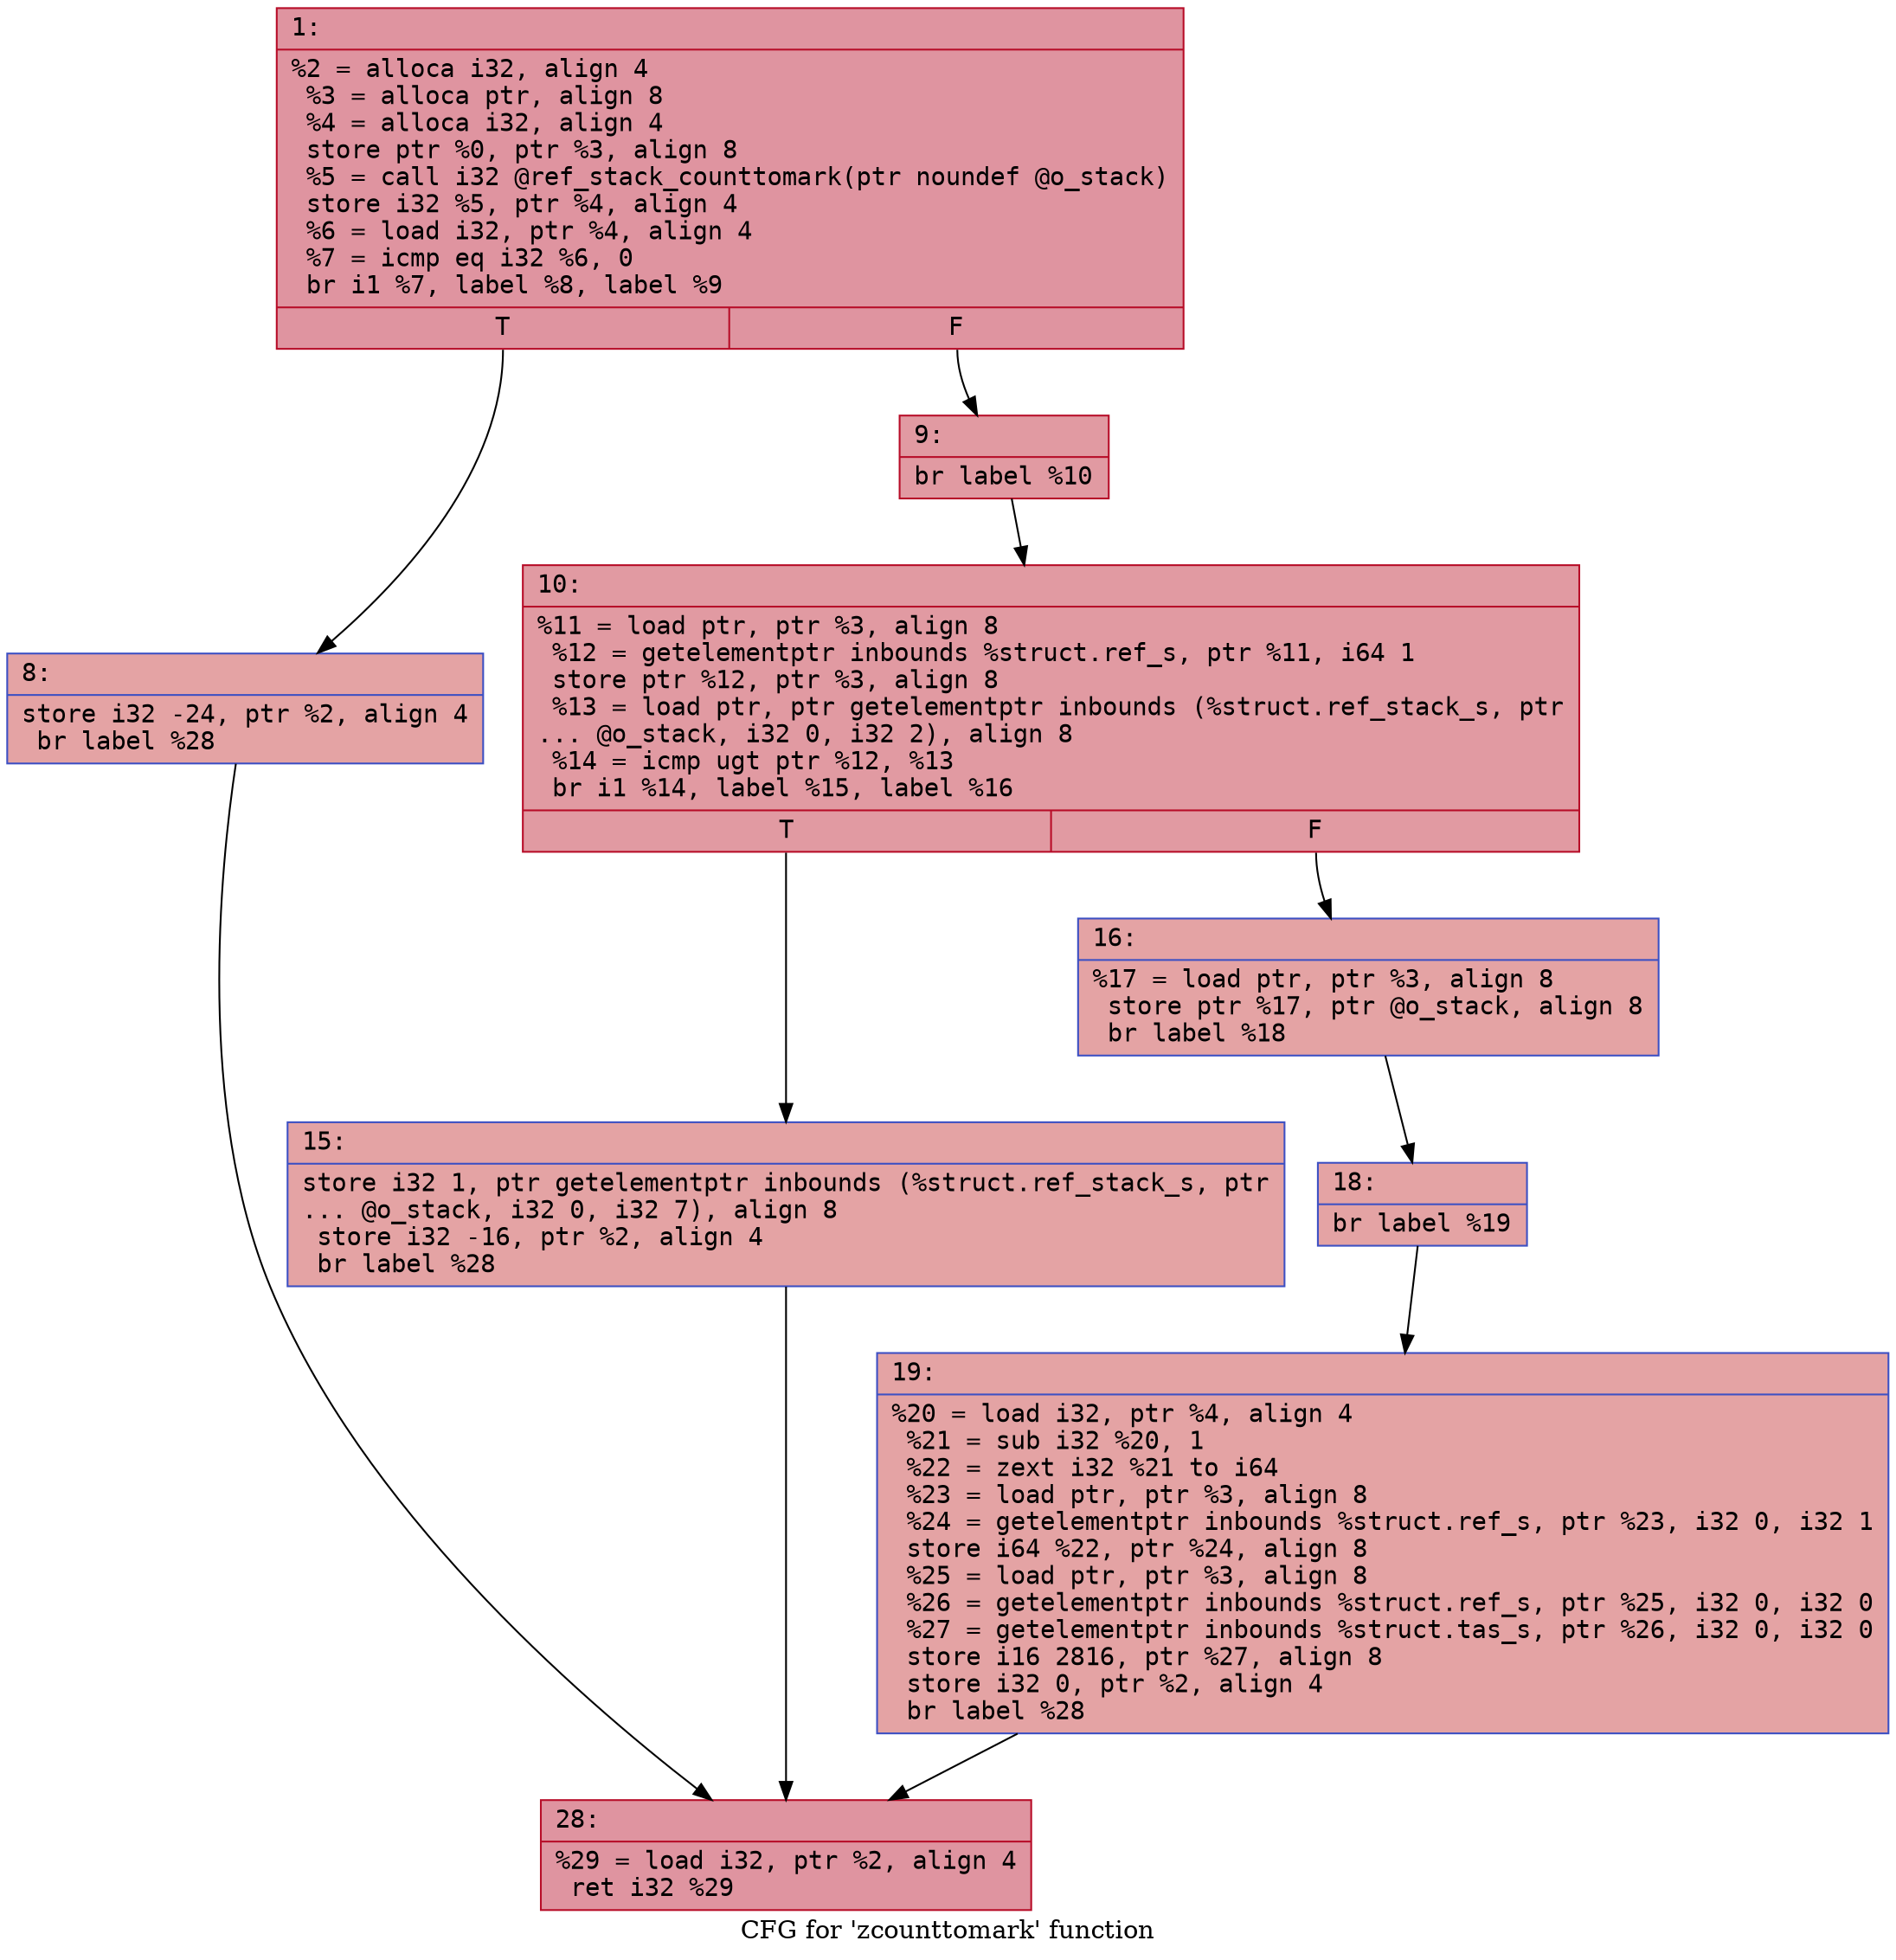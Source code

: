 digraph "CFG for 'zcounttomark' function" {
	label="CFG for 'zcounttomark' function";

	Node0x600003b90190 [shape=record,color="#b70d28ff", style=filled, fillcolor="#b70d2870" fontname="Courier",label="{1:\l|  %2 = alloca i32, align 4\l  %3 = alloca ptr, align 8\l  %4 = alloca i32, align 4\l  store ptr %0, ptr %3, align 8\l  %5 = call i32 @ref_stack_counttomark(ptr noundef @o_stack)\l  store i32 %5, ptr %4, align 4\l  %6 = load i32, ptr %4, align 4\l  %7 = icmp eq i32 %6, 0\l  br i1 %7, label %8, label %9\l|{<s0>T|<s1>F}}"];
	Node0x600003b90190:s0 -> Node0x600003b901e0[tooltip="1 -> 8\nProbability 37.50%" ];
	Node0x600003b90190:s1 -> Node0x600003b90230[tooltip="1 -> 9\nProbability 62.50%" ];
	Node0x600003b901e0 [shape=record,color="#3d50c3ff", style=filled, fillcolor="#c32e3170" fontname="Courier",label="{8:\l|  store i32 -24, ptr %2, align 4\l  br label %28\l}"];
	Node0x600003b901e0 -> Node0x600003b90410[tooltip="8 -> 28\nProbability 100.00%" ];
	Node0x600003b90230 [shape=record,color="#b70d28ff", style=filled, fillcolor="#bb1b2c70" fontname="Courier",label="{9:\l|  br label %10\l}"];
	Node0x600003b90230 -> Node0x600003b90280[tooltip="9 -> 10\nProbability 100.00%" ];
	Node0x600003b90280 [shape=record,color="#b70d28ff", style=filled, fillcolor="#bb1b2c70" fontname="Courier",label="{10:\l|  %11 = load ptr, ptr %3, align 8\l  %12 = getelementptr inbounds %struct.ref_s, ptr %11, i64 1\l  store ptr %12, ptr %3, align 8\l  %13 = load ptr, ptr getelementptr inbounds (%struct.ref_stack_s, ptr\l... @o_stack, i32 0, i32 2), align 8\l  %14 = icmp ugt ptr %12, %13\l  br i1 %14, label %15, label %16\l|{<s0>T|<s1>F}}"];
	Node0x600003b90280:s0 -> Node0x600003b902d0[tooltip="10 -> 15\nProbability 50.00%" ];
	Node0x600003b90280:s1 -> Node0x600003b90320[tooltip="10 -> 16\nProbability 50.00%" ];
	Node0x600003b902d0 [shape=record,color="#3d50c3ff", style=filled, fillcolor="#c32e3170" fontname="Courier",label="{15:\l|  store i32 1, ptr getelementptr inbounds (%struct.ref_stack_s, ptr\l... @o_stack, i32 0, i32 7), align 8\l  store i32 -16, ptr %2, align 4\l  br label %28\l}"];
	Node0x600003b902d0 -> Node0x600003b90410[tooltip="15 -> 28\nProbability 100.00%" ];
	Node0x600003b90320 [shape=record,color="#3d50c3ff", style=filled, fillcolor="#c32e3170" fontname="Courier",label="{16:\l|  %17 = load ptr, ptr %3, align 8\l  store ptr %17, ptr @o_stack, align 8\l  br label %18\l}"];
	Node0x600003b90320 -> Node0x600003b90370[tooltip="16 -> 18\nProbability 100.00%" ];
	Node0x600003b90370 [shape=record,color="#3d50c3ff", style=filled, fillcolor="#c32e3170" fontname="Courier",label="{18:\l|  br label %19\l}"];
	Node0x600003b90370 -> Node0x600003b903c0[tooltip="18 -> 19\nProbability 100.00%" ];
	Node0x600003b903c0 [shape=record,color="#3d50c3ff", style=filled, fillcolor="#c32e3170" fontname="Courier",label="{19:\l|  %20 = load i32, ptr %4, align 4\l  %21 = sub i32 %20, 1\l  %22 = zext i32 %21 to i64\l  %23 = load ptr, ptr %3, align 8\l  %24 = getelementptr inbounds %struct.ref_s, ptr %23, i32 0, i32 1\l  store i64 %22, ptr %24, align 8\l  %25 = load ptr, ptr %3, align 8\l  %26 = getelementptr inbounds %struct.ref_s, ptr %25, i32 0, i32 0\l  %27 = getelementptr inbounds %struct.tas_s, ptr %26, i32 0, i32 0\l  store i16 2816, ptr %27, align 8\l  store i32 0, ptr %2, align 4\l  br label %28\l}"];
	Node0x600003b903c0 -> Node0x600003b90410[tooltip="19 -> 28\nProbability 100.00%" ];
	Node0x600003b90410 [shape=record,color="#b70d28ff", style=filled, fillcolor="#b70d2870" fontname="Courier",label="{28:\l|  %29 = load i32, ptr %2, align 4\l  ret i32 %29\l}"];
}
